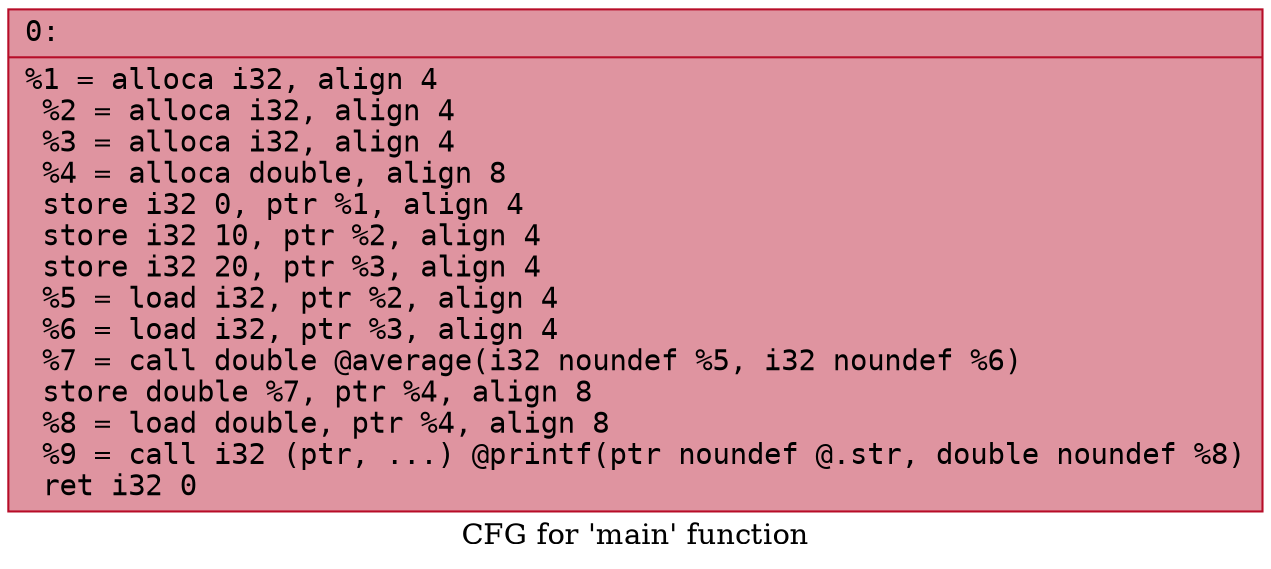 digraph "CFG for 'main' function" {
	label="CFG for 'main' function";

	Node0x5646de907470 [shape=record,color="#b70d28ff", style=filled, fillcolor="#b70d2870" fontname="Courier",label="{0:\l|  %1 = alloca i32, align 4\l  %2 = alloca i32, align 4\l  %3 = alloca i32, align 4\l  %4 = alloca double, align 8\l  store i32 0, ptr %1, align 4\l  store i32 10, ptr %2, align 4\l  store i32 20, ptr %3, align 4\l  %5 = load i32, ptr %2, align 4\l  %6 = load i32, ptr %3, align 4\l  %7 = call double @average(i32 noundef %5, i32 noundef %6)\l  store double %7, ptr %4, align 8\l  %8 = load double, ptr %4, align 8\l  %9 = call i32 (ptr, ...) @printf(ptr noundef @.str, double noundef %8)\l  ret i32 0\l}"];
}
